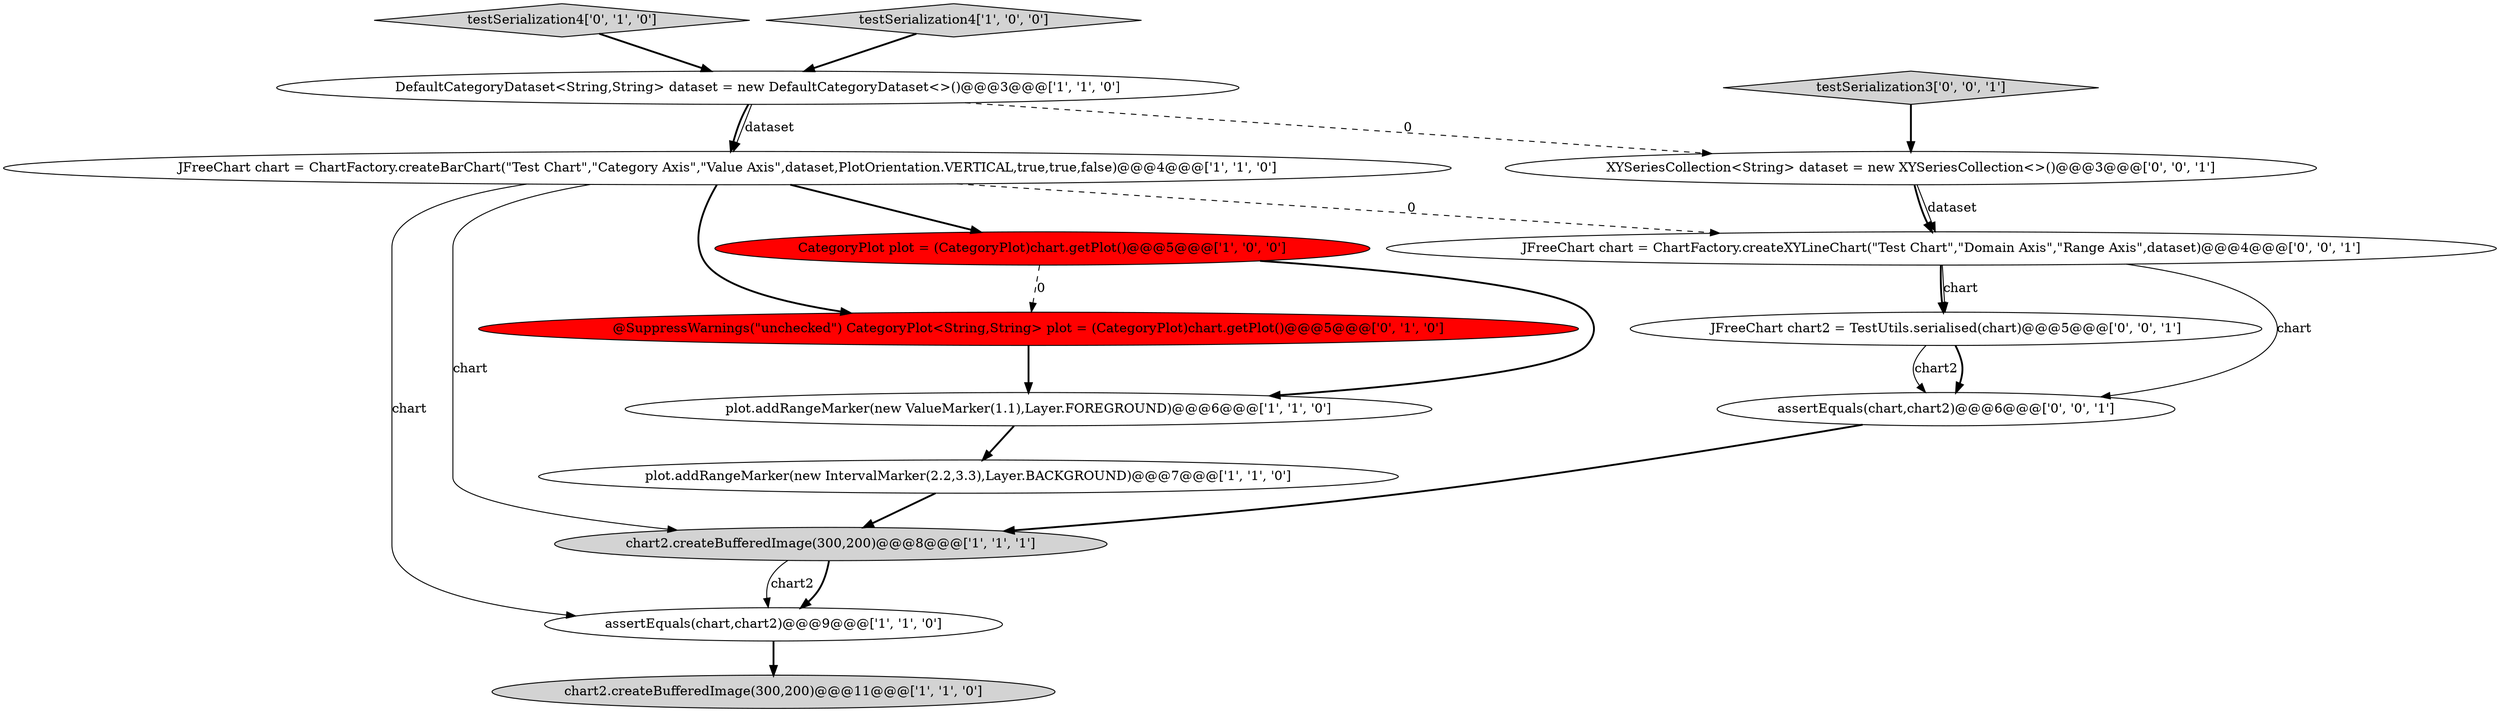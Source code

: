 digraph {
3 [style = filled, label = "CategoryPlot plot = (CategoryPlot)chart.getPlot()@@@5@@@['1', '0', '0']", fillcolor = red, shape = ellipse image = "AAA1AAABBB1BBB"];
4 [style = filled, label = "assertEquals(chart,chart2)@@@9@@@['1', '1', '0']", fillcolor = white, shape = ellipse image = "AAA0AAABBB1BBB"];
7 [style = filled, label = "chart2.createBufferedImage(300,200)@@@11@@@['1', '1', '0']", fillcolor = lightgray, shape = ellipse image = "AAA0AAABBB1BBB"];
13 [style = filled, label = "JFreeChart chart2 = TestUtils.serialised(chart)@@@5@@@['0', '0', '1']", fillcolor = white, shape = ellipse image = "AAA0AAABBB3BBB"];
5 [style = filled, label = "plot.addRangeMarker(new IntervalMarker(2.2,3.3),Layer.BACKGROUND)@@@7@@@['1', '1', '0']", fillcolor = white, shape = ellipse image = "AAA0AAABBB1BBB"];
2 [style = filled, label = "JFreeChart chart = ChartFactory.createBarChart(\"Test Chart\",\"Category Axis\",\"Value Axis\",dataset,PlotOrientation.VERTICAL,true,true,false)@@@4@@@['1', '1', '0']", fillcolor = white, shape = ellipse image = "AAA0AAABBB1BBB"];
1 [style = filled, label = "chart2.createBufferedImage(300,200)@@@8@@@['1', '1', '1']", fillcolor = lightgray, shape = ellipse image = "AAA0AAABBB1BBB"];
9 [style = filled, label = "@SuppressWarnings(\"unchecked\") CategoryPlot<String,String> plot = (CategoryPlot)chart.getPlot()@@@5@@@['0', '1', '0']", fillcolor = red, shape = ellipse image = "AAA1AAABBB2BBB"];
11 [style = filled, label = "testSerialization3['0', '0', '1']", fillcolor = lightgray, shape = diamond image = "AAA0AAABBB3BBB"];
15 [style = filled, label = "assertEquals(chart,chart2)@@@6@@@['0', '0', '1']", fillcolor = white, shape = ellipse image = "AAA0AAABBB3BBB"];
6 [style = filled, label = "plot.addRangeMarker(new ValueMarker(1.1),Layer.FOREGROUND)@@@6@@@['1', '1', '0']", fillcolor = white, shape = ellipse image = "AAA0AAABBB1BBB"];
10 [style = filled, label = "testSerialization4['0', '1', '0']", fillcolor = lightgray, shape = diamond image = "AAA0AAABBB2BBB"];
0 [style = filled, label = "DefaultCategoryDataset<String,String> dataset = new DefaultCategoryDataset<>()@@@3@@@['1', '1', '0']", fillcolor = white, shape = ellipse image = "AAA0AAABBB1BBB"];
14 [style = filled, label = "XYSeriesCollection<String> dataset = new XYSeriesCollection<>()@@@3@@@['0', '0', '1']", fillcolor = white, shape = ellipse image = "AAA0AAABBB3BBB"];
12 [style = filled, label = "JFreeChart chart = ChartFactory.createXYLineChart(\"Test Chart\",\"Domain Axis\",\"Range Axis\",dataset)@@@4@@@['0', '0', '1']", fillcolor = white, shape = ellipse image = "AAA0AAABBB3BBB"];
8 [style = filled, label = "testSerialization4['1', '0', '0']", fillcolor = lightgray, shape = diamond image = "AAA0AAABBB1BBB"];
12->15 [style = solid, label="chart"];
1->4 [style = bold, label=""];
2->1 [style = solid, label="chart"];
11->14 [style = bold, label=""];
2->3 [style = bold, label=""];
0->2 [style = bold, label=""];
3->6 [style = bold, label=""];
12->13 [style = solid, label="chart"];
2->9 [style = bold, label=""];
2->4 [style = solid, label="chart"];
4->7 [style = bold, label=""];
9->6 [style = bold, label=""];
8->0 [style = bold, label=""];
1->4 [style = solid, label="chart2"];
0->14 [style = dashed, label="0"];
12->13 [style = bold, label=""];
5->1 [style = bold, label=""];
6->5 [style = bold, label=""];
2->12 [style = dashed, label="0"];
3->9 [style = dashed, label="0"];
14->12 [style = bold, label=""];
10->0 [style = bold, label=""];
0->2 [style = solid, label="dataset"];
13->15 [style = bold, label=""];
14->12 [style = solid, label="dataset"];
13->15 [style = solid, label="chart2"];
15->1 [style = bold, label=""];
}
